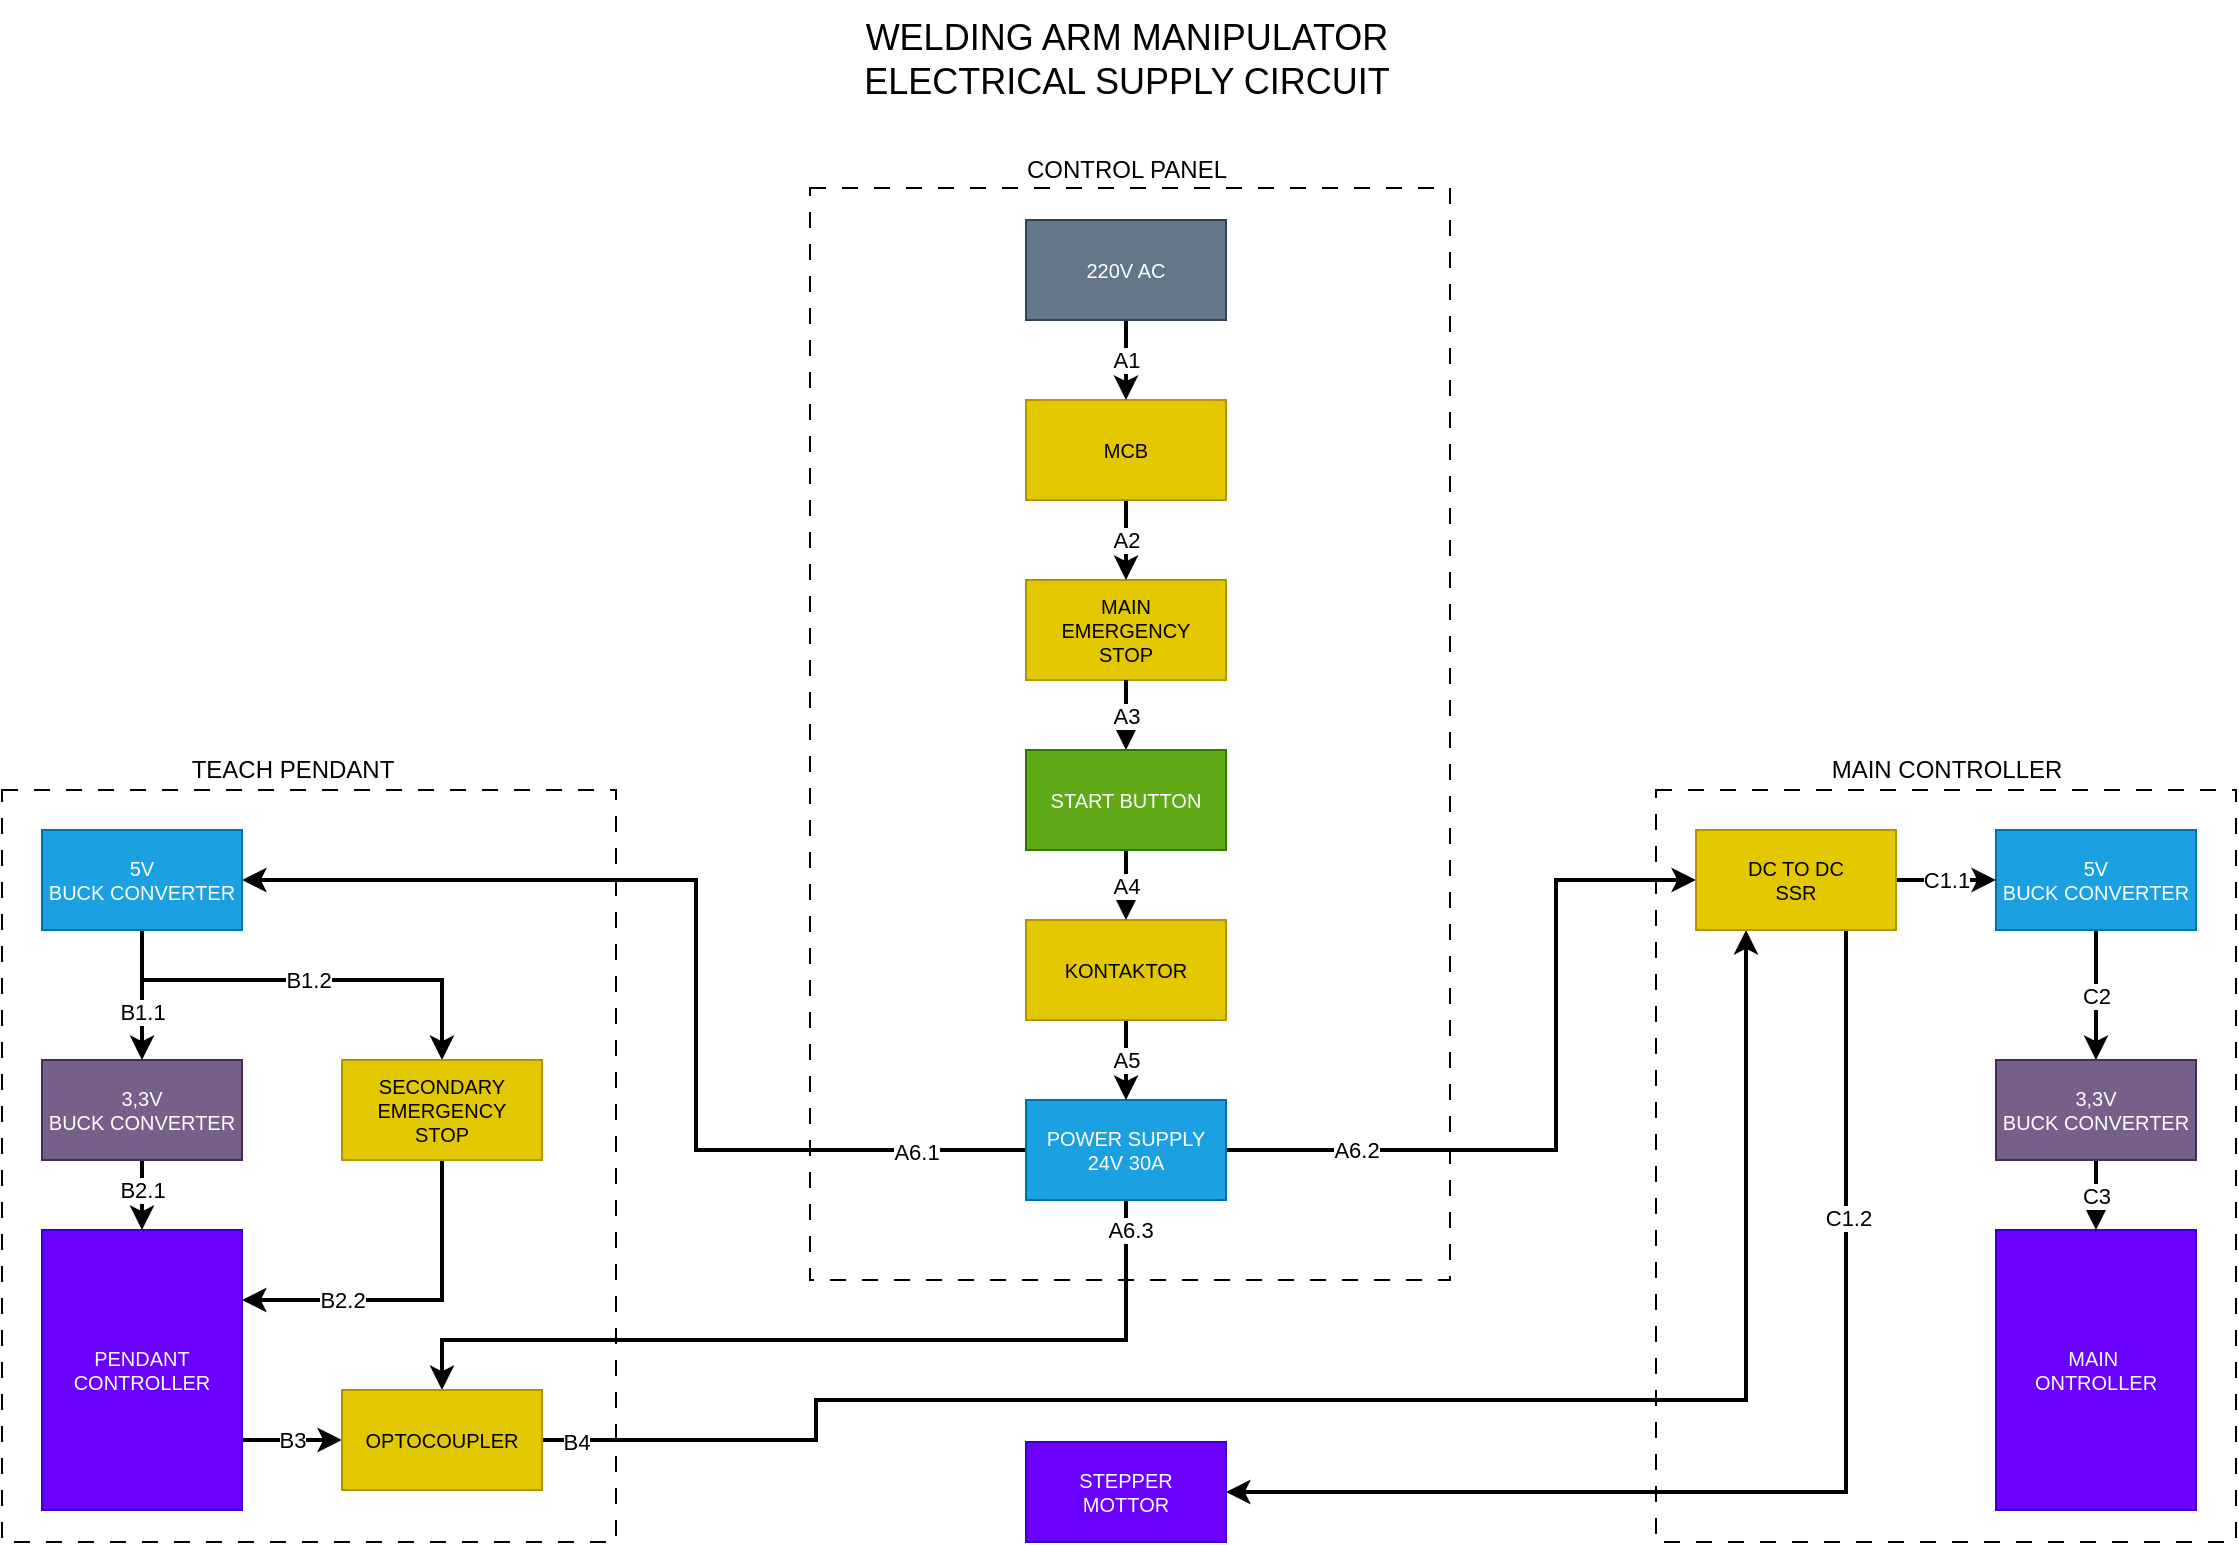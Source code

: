 <mxfile version="24.5.3" type="device" pages="2">
  <diagram name="Electrical Supply Circuit" id="FNXbMA2fD6UEkSyN5LRY">
    <mxGraphModel dx="1313" dy="776" grid="1" gridSize="10" guides="1" tooltips="1" connect="1" arrows="1" fold="1" page="1" pageScale="1" pageWidth="1169" pageHeight="827" math="0" shadow="0">
      <root>
        <mxCell id="0" />
        <mxCell id="1" parent="0" />
        <mxCell id="KrD2VouBfRfHa8hHg-D0-107" value="" style="rounded=0;whiteSpace=wrap;html=1;fillColor=none;dashed=1;dashPattern=8 8;" parent="1" vertex="1">
          <mxGeometry x="23" y="415" width="307" height="376" as="geometry" />
        </mxCell>
        <mxCell id="KrD2VouBfRfHa8hHg-D0-7" value="WELDING ARM MANIPULATOR&lt;div style=&quot;font-size: 18px;&quot;&gt;ELECTRICAL SUPPLY CIRCUIT&lt;/div&gt;" style="text;html=1;align=center;verticalAlign=middle;resizable=0;points=[];autosize=1;strokeColor=none;fillColor=none;fontSize=18;" parent="1" vertex="1">
          <mxGeometry x="440" y="20" width="290" height="60" as="geometry" />
        </mxCell>
        <mxCell id="9evkWj3kKOrNCPG7-Xbw-8" value="" style="rounded=0;whiteSpace=wrap;html=1;fillColor=none;dashed=1;dashPattern=8 8;" parent="1" vertex="1">
          <mxGeometry x="427" y="114" width="320" height="546" as="geometry" />
        </mxCell>
        <mxCell id="KrD2VouBfRfHa8hHg-D0-112" value="" style="rounded=0;whiteSpace=wrap;html=1;fillColor=none;dashed=1;dashPattern=8 8;" parent="1" vertex="1">
          <mxGeometry x="850" y="415" width="290" height="376" as="geometry" />
        </mxCell>
        <mxCell id="SQYhboU64zJddx07scyN-14" style="edgeStyle=orthogonalEdgeStyle;rounded=0;orthogonalLoop=1;jettySize=auto;html=1;exitX=1;exitY=0.5;exitDx=0;exitDy=0;entryX=0.25;entryY=1;entryDx=0;entryDy=0;strokeWidth=2;" parent="1" source="rL6Rr9J-NVLxC1_8Mzcg-1" target="KrD2VouBfRfHa8hHg-D0-33" edge="1">
          <mxGeometry relative="1" as="geometry">
            <mxPoint x="810" y="680" as="targetPoint" />
            <Array as="points">
              <mxPoint x="430" y="740" />
              <mxPoint x="430" y="720" />
              <mxPoint x="895" y="720" />
            </Array>
          </mxGeometry>
        </mxCell>
        <mxCell id="rL6Rr9J-NVLxC1_8Mzcg-7" value="B4" style="edgeLabel;html=1;align=center;verticalAlign=middle;resizable=0;points=[];" parent="SQYhboU64zJddx07scyN-14" vertex="1" connectable="0">
          <mxGeometry x="-0.865" y="-1" relative="1" as="geometry">
            <mxPoint x="-41" as="offset" />
          </mxGeometry>
        </mxCell>
        <mxCell id="rL6Rr9J-NVLxC1_8Mzcg-2" style="edgeStyle=orthogonalEdgeStyle;rounded=0;orthogonalLoop=1;jettySize=auto;html=1;exitX=1;exitY=0.75;exitDx=0;exitDy=0;entryX=0;entryY=0.5;entryDx=0;entryDy=0;strokeWidth=2;" parent="1" source="KrD2VouBfRfHa8hHg-D0-2" target="rL6Rr9J-NVLxC1_8Mzcg-1" edge="1">
          <mxGeometry relative="1" as="geometry" />
        </mxCell>
        <mxCell id="rL6Rr9J-NVLxC1_8Mzcg-3" value="B3" style="edgeLabel;html=1;align=center;verticalAlign=middle;resizable=0;points=[];" parent="rL6Rr9J-NVLxC1_8Mzcg-2" vertex="1" connectable="0">
          <mxGeometry relative="1" as="geometry">
            <mxPoint as="offset" />
          </mxGeometry>
        </mxCell>
        <mxCell id="KrD2VouBfRfHa8hHg-D0-2" value="PENDANT CONTROLLER" style="rounded=0;whiteSpace=wrap;html=1;fontSize=10;fillColor=#6a00ff;fontColor=#ffffff;strokeColor=#3700CC;" parent="1" vertex="1">
          <mxGeometry x="43" y="635" width="100" height="140" as="geometry" />
        </mxCell>
        <mxCell id="9evkWj3kKOrNCPG7-Xbw-7" style="edgeStyle=orthogonalEdgeStyle;rounded=0;orthogonalLoop=1;jettySize=auto;html=1;entryX=1;entryY=0.5;entryDx=0;entryDy=0;exitX=0;exitY=0.5;exitDx=0;exitDy=0;strokeWidth=2;" parent="1" source="KrD2VouBfRfHa8hHg-D0-3" target="KrD2VouBfRfHa8hHg-D0-6" edge="1">
          <mxGeometry relative="1" as="geometry">
            <mxPoint x="323" y="460" as="targetPoint" />
            <mxPoint x="451" y="605" as="sourcePoint" />
            <Array as="points">
              <mxPoint x="370" y="595" />
              <mxPoint x="370" y="460" />
            </Array>
          </mxGeometry>
        </mxCell>
        <mxCell id="9evkWj3kKOrNCPG7-Xbw-17" value="A6.1" style="edgeLabel;html=1;align=center;verticalAlign=middle;resizable=0;points=[];" parent="9evkWj3kKOrNCPG7-Xbw-7" vertex="1" connectable="0">
          <mxGeometry relative="1" as="geometry">
            <mxPoint x="110" y="99" as="offset" />
          </mxGeometry>
        </mxCell>
        <mxCell id="9evkWj3kKOrNCPG7-Xbw-18" value="" style="edgeStyle=orthogonalEdgeStyle;rounded=0;orthogonalLoop=1;jettySize=auto;html=1;exitX=1;exitY=0.5;exitDx=0;exitDy=0;entryX=0;entryY=0.5;entryDx=0;entryDy=0;strokeWidth=2;" parent="1" source="KrD2VouBfRfHa8hHg-D0-3" target="KrD2VouBfRfHa8hHg-D0-33" edge="1">
          <mxGeometry x="-0.21" relative="1" as="geometry">
            <Array as="points">
              <mxPoint x="800" y="595" />
              <mxPoint x="800" y="460" />
            </Array>
            <mxPoint y="1" as="offset" />
          </mxGeometry>
        </mxCell>
        <mxCell id="SQYhboU64zJddx07scyN-1" value="A6.2" style="edgeLabel;html=1;align=center;verticalAlign=middle;resizable=0;points=[];" parent="9evkWj3kKOrNCPG7-Xbw-18" vertex="1" connectable="0">
          <mxGeometry relative="1" as="geometry">
            <mxPoint x="-100" y="20" as="offset" />
          </mxGeometry>
        </mxCell>
        <mxCell id="rL6Rr9J-NVLxC1_8Mzcg-4" style="edgeStyle=orthogonalEdgeStyle;rounded=0;orthogonalLoop=1;jettySize=auto;html=1;exitX=0.5;exitY=1;exitDx=0;exitDy=0;entryX=0.5;entryY=0;entryDx=0;entryDy=0;strokeWidth=2;" parent="1" source="KrD2VouBfRfHa8hHg-D0-3" target="rL6Rr9J-NVLxC1_8Mzcg-1" edge="1">
          <mxGeometry relative="1" as="geometry">
            <Array as="points">
              <mxPoint x="585" y="690" />
              <mxPoint x="243" y="690" />
            </Array>
          </mxGeometry>
        </mxCell>
        <mxCell id="rL6Rr9J-NVLxC1_8Mzcg-6" value="A6.3" style="edgeLabel;html=1;align=center;verticalAlign=middle;resizable=0;points=[];" parent="rL6Rr9J-NVLxC1_8Mzcg-4" vertex="1" connectable="0">
          <mxGeometry x="-0.894" y="1" relative="1" as="geometry">
            <mxPoint x="1" y="-8" as="offset" />
          </mxGeometry>
        </mxCell>
        <mxCell id="KrD2VouBfRfHa8hHg-D0-3" value="POWER SUPPLY&lt;div&gt;24V 30A&lt;/div&gt;" style="rounded=0;whiteSpace=wrap;html=1;fontSize=10;fillColor=#1ba1e2;fontColor=#ffffff;strokeColor=#006EAF;" parent="1" vertex="1">
          <mxGeometry x="535" y="570" width="100" height="50" as="geometry" />
        </mxCell>
        <mxCell id="KrD2VouBfRfHa8hHg-D0-5" value="MAIN&amp;nbsp;&lt;div&gt;ONTROLLER&lt;/div&gt;" style="rounded=0;whiteSpace=wrap;html=1;fontSize=10;fillColor=#6a00ff;fontColor=#ffffff;strokeColor=#3700CC;" parent="1" vertex="1">
          <mxGeometry x="1020" y="635" width="100" height="140" as="geometry" />
        </mxCell>
        <mxCell id="KrD2VouBfRfHa8hHg-D0-62" value="" style="edgeStyle=orthogonalEdgeStyle;rounded=0;orthogonalLoop=1;jettySize=auto;html=1;strokeWidth=2;" parent="1" source="KrD2VouBfRfHa8hHg-D0-6" target="KrD2VouBfRfHa8hHg-D0-8" edge="1">
          <mxGeometry relative="1" as="geometry" />
        </mxCell>
        <mxCell id="9evkWj3kKOrNCPG7-Xbw-19" value="B1.1" style="edgeLabel;html=1;align=center;verticalAlign=middle;resizable=0;points=[];" parent="KrD2VouBfRfHa8hHg-D0-62" vertex="1" connectable="0">
          <mxGeometry x="0.351" y="1" relative="1" as="geometry">
            <mxPoint x="-1" y="-3" as="offset" />
          </mxGeometry>
        </mxCell>
        <mxCell id="9evkWj3kKOrNCPG7-Xbw-20" style="edgeStyle=orthogonalEdgeStyle;rounded=0;orthogonalLoop=1;jettySize=auto;html=1;exitX=0.5;exitY=1;exitDx=0;exitDy=0;entryX=0.5;entryY=0;entryDx=0;entryDy=0;strokeWidth=2;" parent="1" source="KrD2VouBfRfHa8hHg-D0-6" target="KrD2VouBfRfHa8hHg-D0-34" edge="1">
          <mxGeometry relative="1" as="geometry">
            <Array as="points">
              <mxPoint x="93" y="510" />
              <mxPoint x="243" y="510" />
            </Array>
          </mxGeometry>
        </mxCell>
        <mxCell id="9evkWj3kKOrNCPG7-Xbw-21" value="B1.2" style="edgeLabel;html=1;align=center;verticalAlign=middle;resizable=0;points=[];" parent="9evkWj3kKOrNCPG7-Xbw-20" vertex="1" connectable="0">
          <mxGeometry relative="1" as="geometry">
            <mxPoint as="offset" />
          </mxGeometry>
        </mxCell>
        <mxCell id="KrD2VouBfRfHa8hHg-D0-6" value="5V&lt;div&gt;BUCK CONVERTER&lt;/div&gt;" style="rounded=0;whiteSpace=wrap;html=1;fontSize=10;fillColor=#1ba1e2;fontColor=#ffffff;strokeColor=#006EAF;" parent="1" vertex="1">
          <mxGeometry x="43" y="435" width="100" height="50" as="geometry" />
        </mxCell>
        <mxCell id="KrD2VouBfRfHa8hHg-D0-31" value="" style="edgeStyle=orthogonalEdgeStyle;rounded=0;orthogonalLoop=1;jettySize=auto;html=1;strokeWidth=2;" parent="1" source="KrD2VouBfRfHa8hHg-D0-8" target="KrD2VouBfRfHa8hHg-D0-2" edge="1">
          <mxGeometry relative="1" as="geometry" />
        </mxCell>
        <mxCell id="9evkWj3kKOrNCPG7-Xbw-22" value="B2.1" style="edgeLabel;html=1;align=center;verticalAlign=middle;resizable=0;points=[];" parent="KrD2VouBfRfHa8hHg-D0-31" vertex="1" connectable="0">
          <mxGeometry x="-0.349" relative="1" as="geometry">
            <mxPoint as="offset" />
          </mxGeometry>
        </mxCell>
        <mxCell id="KrD2VouBfRfHa8hHg-D0-8" value="3,3V&lt;div&gt;BUCK CONVERTER&lt;/div&gt;" style="rounded=0;whiteSpace=wrap;html=1;fontSize=10;fillColor=#76608a;fontColor=#ffffff;strokeColor=#432D57;" parent="1" vertex="1">
          <mxGeometry x="43" y="550" width="100" height="50" as="geometry" />
        </mxCell>
        <mxCell id="KrD2VouBfRfHa8hHg-D0-12" value="&lt;div&gt;MAIN&lt;/div&gt;EMERGENCY&lt;div&gt;STOP&lt;/div&gt;" style="rounded=0;whiteSpace=wrap;html=1;fontSize=10;fillColor=#e3c800;fontColor=#000000;strokeColor=#B09500;" parent="1" vertex="1">
          <mxGeometry x="535" y="310" width="100" height="50" as="geometry" />
        </mxCell>
        <mxCell id="KrD2VouBfRfHa8hHg-D0-97" value="" style="edgeStyle=orthogonalEdgeStyle;rounded=0;orthogonalLoop=1;jettySize=auto;html=1;strokeWidth=2;" parent="1" source="KrD2VouBfRfHa8hHg-D0-20" target="KrD2VouBfRfHa8hHg-D0-27" edge="1">
          <mxGeometry relative="1" as="geometry" />
        </mxCell>
        <mxCell id="9evkWj3kKOrNCPG7-Xbw-28" value="C2" style="edgeLabel;html=1;align=center;verticalAlign=middle;resizable=0;points=[];" parent="KrD2VouBfRfHa8hHg-D0-97" vertex="1" connectable="0">
          <mxGeometry relative="1" as="geometry">
            <mxPoint as="offset" />
          </mxGeometry>
        </mxCell>
        <mxCell id="KrD2VouBfRfHa8hHg-D0-20" value="5V&lt;div&gt;BUCK CONVERTER&lt;/div&gt;" style="rounded=0;whiteSpace=wrap;html=1;fontSize=10;fillColor=#1ba1e2;fontColor=#ffffff;strokeColor=#006EAF;" parent="1" vertex="1">
          <mxGeometry x="1020" y="435" width="100" height="50" as="geometry" />
        </mxCell>
        <mxCell id="KrD2VouBfRfHa8hHg-D0-91" value="A2" style="edgeStyle=orthogonalEdgeStyle;rounded=0;orthogonalLoop=1;jettySize=auto;html=1;strokeWidth=2;" parent="1" source="KrD2VouBfRfHa8hHg-D0-22" target="KrD2VouBfRfHa8hHg-D0-12" edge="1">
          <mxGeometry relative="1" as="geometry" />
        </mxCell>
        <mxCell id="KrD2VouBfRfHa8hHg-D0-22" value="MCB" style="rounded=0;whiteSpace=wrap;html=1;fontSize=10;fillColor=#e3c800;fontColor=#000000;strokeColor=#B09500;" parent="1" vertex="1">
          <mxGeometry x="535" y="220" width="100" height="50" as="geometry" />
        </mxCell>
        <mxCell id="KrD2VouBfRfHa8hHg-D0-90" value="A5" style="edgeStyle=orthogonalEdgeStyle;rounded=0;orthogonalLoop=1;jettySize=auto;html=1;strokeWidth=2;" parent="1" source="KrD2VouBfRfHa8hHg-D0-23" target="KrD2VouBfRfHa8hHg-D0-3" edge="1">
          <mxGeometry relative="1" as="geometry" />
        </mxCell>
        <mxCell id="KrD2VouBfRfHa8hHg-D0-23" value="KONTAKTOR" style="rounded=0;whiteSpace=wrap;html=1;fontSize=10;fillColor=#e3c800;fontColor=#000000;strokeColor=#B09500;" parent="1" vertex="1">
          <mxGeometry x="535" y="480" width="100" height="50" as="geometry" />
        </mxCell>
        <mxCell id="KrD2VouBfRfHa8hHg-D0-98" value="" style="edgeStyle=orthogonalEdgeStyle;rounded=0;orthogonalLoop=1;jettySize=auto;html=1;strokeWidth=2;" parent="1" source="KrD2VouBfRfHa8hHg-D0-27" target="KrD2VouBfRfHa8hHg-D0-5" edge="1">
          <mxGeometry relative="1" as="geometry" />
        </mxCell>
        <mxCell id="9evkWj3kKOrNCPG7-Xbw-29" value="C3" style="edgeLabel;html=1;align=center;verticalAlign=middle;resizable=0;points=[];" parent="KrD2VouBfRfHa8hHg-D0-98" vertex="1" connectable="0">
          <mxGeometry relative="1" as="geometry">
            <mxPoint as="offset" />
          </mxGeometry>
        </mxCell>
        <mxCell id="KrD2VouBfRfHa8hHg-D0-27" value="3,3V&lt;div&gt;BUCK CONVERTER&lt;/div&gt;" style="rounded=0;whiteSpace=wrap;html=1;fontSize=10;fillColor=#76608a;fontColor=#ffffff;strokeColor=#432D57;" parent="1" vertex="1">
          <mxGeometry x="1020" y="550" width="100" height="50" as="geometry" />
        </mxCell>
        <mxCell id="KrD2VouBfRfHa8hHg-D0-111" value="" style="edgeStyle=orthogonalEdgeStyle;rounded=0;orthogonalLoop=1;jettySize=auto;html=1;strokeWidth=2;" parent="1" source="KrD2VouBfRfHa8hHg-D0-33" target="KrD2VouBfRfHa8hHg-D0-20" edge="1">
          <mxGeometry relative="1" as="geometry" />
        </mxCell>
        <mxCell id="9evkWj3kKOrNCPG7-Xbw-26" value="C1.1" style="edgeLabel;html=1;align=center;verticalAlign=middle;resizable=0;points=[];" parent="KrD2VouBfRfHa8hHg-D0-111" vertex="1" connectable="0">
          <mxGeometry relative="1" as="geometry">
            <mxPoint as="offset" />
          </mxGeometry>
        </mxCell>
        <mxCell id="SQYhboU64zJddx07scyN-12" style="edgeStyle=orthogonalEdgeStyle;rounded=0;orthogonalLoop=1;jettySize=auto;html=1;exitX=0.75;exitY=1;exitDx=0;exitDy=0;entryX=1;entryY=0.5;entryDx=0;entryDy=0;strokeWidth=2;" parent="1" source="KrD2VouBfRfHa8hHg-D0-33" target="KrD2VouBfRfHa8hHg-D0-105" edge="1">
          <mxGeometry relative="1" as="geometry" />
        </mxCell>
        <mxCell id="SQYhboU64zJddx07scyN-15" value="C1.2" style="edgeLabel;html=1;align=center;verticalAlign=middle;resizable=0;points=[];" parent="SQYhboU64zJddx07scyN-12" vertex="1" connectable="0">
          <mxGeometry relative="1" as="geometry">
            <mxPoint x="15" y="-137" as="offset" />
          </mxGeometry>
        </mxCell>
        <mxCell id="KrD2VouBfRfHa8hHg-D0-33" value="DC TO DC&lt;div&gt;SSR&lt;/div&gt;" style="rounded=0;whiteSpace=wrap;html=1;fontSize=10;fillColor=#e3c800;fontColor=#000000;strokeColor=#B09500;" parent="1" vertex="1">
          <mxGeometry x="870" y="435" width="100" height="50" as="geometry" />
        </mxCell>
        <mxCell id="9evkWj3kKOrNCPG7-Xbw-24" style="edgeStyle=orthogonalEdgeStyle;rounded=0;orthogonalLoop=1;jettySize=auto;html=1;exitX=0.5;exitY=1;exitDx=0;exitDy=0;entryX=1;entryY=0.25;entryDx=0;entryDy=0;strokeWidth=2;" parent="1" source="KrD2VouBfRfHa8hHg-D0-34" target="KrD2VouBfRfHa8hHg-D0-2" edge="1">
          <mxGeometry relative="1" as="geometry" />
        </mxCell>
        <mxCell id="9evkWj3kKOrNCPG7-Xbw-25" value="B2.2" style="edgeLabel;html=1;align=center;verticalAlign=middle;resizable=0;points=[];" parent="9evkWj3kKOrNCPG7-Xbw-24" vertex="1" connectable="0">
          <mxGeometry relative="1" as="geometry">
            <mxPoint x="-35" as="offset" />
          </mxGeometry>
        </mxCell>
        <mxCell id="KrD2VouBfRfHa8hHg-D0-34" value="&lt;div&gt;&lt;span style=&quot;background-color: initial;&quot;&gt;SECONDARY&lt;/span&gt;&lt;/div&gt;&lt;div&gt;&lt;span style=&quot;background-color: initial;&quot;&gt;EMERGENCY&lt;/span&gt;&lt;br&gt;&lt;/div&gt;&lt;div&gt;STOP&lt;/div&gt;" style="rounded=0;whiteSpace=wrap;html=1;fontSize=10;fillColor=#e3c800;fontColor=#000000;strokeColor=#B09500;" parent="1" vertex="1">
          <mxGeometry x="193" y="550" width="100" height="50" as="geometry" />
        </mxCell>
        <mxCell id="KrD2VouBfRfHa8hHg-D0-92" value="A1" style="edgeStyle=orthogonalEdgeStyle;rounded=0;orthogonalLoop=1;jettySize=auto;html=1;strokeWidth=2;" parent="1" source="KrD2VouBfRfHa8hHg-D0-51" target="KrD2VouBfRfHa8hHg-D0-22" edge="1">
          <mxGeometry relative="1" as="geometry" />
        </mxCell>
        <mxCell id="KrD2VouBfRfHa8hHg-D0-51" value="220V AC" style="rounded=0;whiteSpace=wrap;html=1;fontSize=10;fillColor=#647687;fontColor=#ffffff;strokeColor=#314354;" parent="1" vertex="1">
          <mxGeometry x="535" y="130" width="100" height="50" as="geometry" />
        </mxCell>
        <mxCell id="KrD2VouBfRfHa8hHg-D0-73" value="TEACH PENDANT" style="text;html=1;align=center;verticalAlign=middle;resizable=0;points=[];autosize=1;strokeColor=none;fillColor=none;" parent="1" vertex="1">
          <mxGeometry x="108" y="390" width="120" height="30" as="geometry" />
        </mxCell>
        <mxCell id="KrD2VouBfRfHa8hHg-D0-74" value="MAIN CONTROLLER" style="text;html=1;align=center;verticalAlign=middle;resizable=0;points=[];autosize=1;strokeColor=none;fillColor=none;" parent="1" vertex="1">
          <mxGeometry x="925" y="390" width="140" height="30" as="geometry" />
        </mxCell>
        <mxCell id="KrD2VouBfRfHa8hHg-D0-105" value="STEPPER&lt;div&gt;MOTTOR&lt;/div&gt;" style="rounded=0;whiteSpace=wrap;html=1;fontSize=10;fillColor=#6a00ff;fontColor=#ffffff;strokeColor=#3700CC;" parent="1" vertex="1">
          <mxGeometry x="535" y="741" width="100" height="50" as="geometry" />
        </mxCell>
        <mxCell id="9evkWj3kKOrNCPG7-Xbw-10" value="CONTROL PANEL" style="text;html=1;align=center;verticalAlign=middle;resizable=0;points=[];autosize=1;strokeColor=none;fillColor=none;" parent="1" vertex="1">
          <mxGeometry x="525" y="90" width="120" height="30" as="geometry" />
        </mxCell>
        <mxCell id="SQYhboU64zJddx07scyN-7" style="edgeStyle=orthogonalEdgeStyle;rounded=0;orthogonalLoop=1;jettySize=auto;html=1;exitX=0.5;exitY=1;exitDx=0;exitDy=0;entryX=0.5;entryY=0;entryDx=0;entryDy=0;strokeWidth=2;" parent="1" target="SQYhboU64zJddx07scyN-5" edge="1">
          <mxGeometry relative="1" as="geometry">
            <mxPoint x="585" y="360" as="sourcePoint" />
          </mxGeometry>
        </mxCell>
        <mxCell id="SQYhboU64zJddx07scyN-10" value="A3" style="edgeLabel;html=1;align=center;verticalAlign=middle;resizable=0;points=[];" parent="SQYhboU64zJddx07scyN-7" vertex="1" connectable="0">
          <mxGeometry relative="1" as="geometry">
            <mxPoint as="offset" />
          </mxGeometry>
        </mxCell>
        <mxCell id="SQYhboU64zJddx07scyN-8" style="edgeStyle=orthogonalEdgeStyle;rounded=0;orthogonalLoop=1;jettySize=auto;html=1;exitX=0.5;exitY=1;exitDx=0;exitDy=0;entryX=0.5;entryY=0;entryDx=0;entryDy=0;strokeWidth=2;" parent="1" source="SQYhboU64zJddx07scyN-5" target="KrD2VouBfRfHa8hHg-D0-23" edge="1">
          <mxGeometry relative="1" as="geometry" />
        </mxCell>
        <mxCell id="SQYhboU64zJddx07scyN-11" value="A4" style="edgeLabel;html=1;align=center;verticalAlign=middle;resizable=0;points=[];" parent="SQYhboU64zJddx07scyN-8" vertex="1" connectable="0">
          <mxGeometry relative="1" as="geometry">
            <mxPoint as="offset" />
          </mxGeometry>
        </mxCell>
        <mxCell id="SQYhboU64zJddx07scyN-5" value="&lt;div&gt;START BUTTON&lt;/div&gt;" style="rounded=0;whiteSpace=wrap;html=1;fontSize=10;fillColor=#60a917;fontColor=#ffffff;strokeColor=#2D7600;" parent="1" vertex="1">
          <mxGeometry x="535" y="395" width="100" height="50" as="geometry" />
        </mxCell>
        <mxCell id="rL6Rr9J-NVLxC1_8Mzcg-1" value="&lt;div&gt;OPTOCOUPLER&lt;/div&gt;" style="rounded=0;whiteSpace=wrap;html=1;fontSize=10;fillColor=#e3c800;fontColor=#000000;strokeColor=#B09500;" parent="1" vertex="1">
          <mxGeometry x="193" y="715" width="100" height="50" as="geometry" />
        </mxCell>
      </root>
    </mxGraphModel>
  </diagram>
  <diagram name="Tanpa Penanda" id="wiGUJEwd2SkZGfHFVd0_">
    <mxGraphModel dx="1105" dy="654" grid="1" gridSize="10" guides="1" tooltips="1" connect="1" arrows="1" fold="1" page="1" pageScale="1" pageWidth="1169" pageHeight="827" math="0" shadow="0">
      <root>
        <mxCell id="Bf83HMx30Rb9movPhv0h-0" />
        <mxCell id="Bf83HMx30Rb9movPhv0h-1" parent="Bf83HMx30Rb9movPhv0h-0" />
        <mxCell id="Bf83HMx30Rb9movPhv0h-2" value="" style="rounded=0;whiteSpace=wrap;html=1;fillColor=none;dashed=1;dashPattern=8 8;fontSize=12;strokeWidth=2;" parent="Bf83HMx30Rb9movPhv0h-1" vertex="1">
          <mxGeometry x="80" y="415" width="307" height="376" as="geometry" />
        </mxCell>
        <mxCell id="Bf83HMx30Rb9movPhv0h-4" value="" style="rounded=0;whiteSpace=wrap;html=1;fillColor=none;dashed=1;dashPattern=8 8;fontSize=12;strokeWidth=2;" parent="Bf83HMx30Rb9movPhv0h-1" vertex="1">
          <mxGeometry x="430" y="54" width="320" height="616" as="geometry" />
        </mxCell>
        <mxCell id="Bf83HMx30Rb9movPhv0h-5" value="" style="rounded=0;whiteSpace=wrap;html=1;fillColor=none;dashed=1;dashPattern=8 8;fontSize=12;strokeWidth=2;" parent="Bf83HMx30Rb9movPhv0h-1" vertex="1">
          <mxGeometry x="790" y="415" width="180" height="376" as="geometry" />
        </mxCell>
        <mxCell id="Bf83HMx30Rb9movPhv0h-10" value="PENDANT CONTROLLER" style="rounded=0;whiteSpace=wrap;html=1;fontSize=12;" parent="Bf83HMx30Rb9movPhv0h-1" vertex="1">
          <mxGeometry x="100" y="635" width="100" height="140" as="geometry" />
        </mxCell>
        <mxCell id="Bf83HMx30Rb9movPhv0h-11" style="edgeStyle=orthogonalEdgeStyle;rounded=0;orthogonalLoop=1;jettySize=auto;html=1;entryX=1;entryY=0.5;entryDx=0;entryDy=0;exitX=0;exitY=0.5;exitDx=0;exitDy=0;strokeWidth=2;fontSize=12;" parent="Bf83HMx30Rb9movPhv0h-1" source="Bf83HMx30Rb9movPhv0h-17" target="Bf83HMx30Rb9movPhv0h-23" edge="1">
          <mxGeometry relative="1" as="geometry">
            <mxPoint x="323" y="460" as="targetPoint" />
            <mxPoint x="451" y="605" as="sourcePoint" />
            <Array as="points">
              <mxPoint x="410" y="535" />
              <mxPoint x="410" y="485" />
            </Array>
          </mxGeometry>
        </mxCell>
        <mxCell id="Bf83HMx30Rb9movPhv0h-13" value="" style="edgeStyle=orthogonalEdgeStyle;rounded=0;orthogonalLoop=1;jettySize=auto;html=1;exitX=1;exitY=0.5;exitDx=0;exitDy=0;entryX=0;entryY=0.5;entryDx=0;entryDy=0;strokeWidth=2;fontSize=12;" parent="Bf83HMx30Rb9movPhv0h-1" source="Bf83HMx30Rb9movPhv0h-17" target="Bf83HMx30Rb9movPhv0h-30" edge="1">
          <mxGeometry x="-0.21" relative="1" as="geometry">
            <Array as="points">
              <mxPoint x="770" y="535" />
              <mxPoint x="770" y="485" />
            </Array>
            <mxPoint y="1" as="offset" />
            <mxPoint x="810" y="460" as="targetPoint" />
          </mxGeometry>
        </mxCell>
        <mxCell id="_iwysJ5tphWdQ3VHbQ0h-4" value="" style="edgeStyle=orthogonalEdgeStyle;rounded=0;orthogonalLoop=1;jettySize=auto;html=1;strokeWidth=2;" edge="1" parent="Bf83HMx30Rb9movPhv0h-1" source="Bf83HMx30Rb9movPhv0h-17" target="_iwysJ5tphWdQ3VHbQ0h-0">
          <mxGeometry relative="1" as="geometry" />
        </mxCell>
        <mxCell id="_iwysJ5tphWdQ3VHbQ0h-10" style="edgeStyle=orthogonalEdgeStyle;rounded=0;orthogonalLoop=1;jettySize=auto;html=1;exitX=0;exitY=0.5;exitDx=0;exitDy=0;entryX=0.5;entryY=0;entryDx=0;entryDy=0;strokeWidth=2;" edge="1" parent="Bf83HMx30Rb9movPhv0h-1" source="Bf83HMx30Rb9movPhv0h-17" target="Bf83HMx30Rb9movPhv0h-45">
          <mxGeometry relative="1" as="geometry">
            <Array as="points">
              <mxPoint x="410" y="535" />
              <mxPoint x="410" y="485" />
              <mxPoint x="300" y="485" />
            </Array>
          </mxGeometry>
        </mxCell>
        <mxCell id="Bf83HMx30Rb9movPhv0h-17" value="&lt;div&gt;PSU SMPS&lt;/div&gt;&lt;span style=&quot;background-color: initial;&quot;&gt;24V 30A&lt;/span&gt;" style="rounded=0;whiteSpace=wrap;html=1;fontSize=12;" parent="Bf83HMx30Rb9movPhv0h-1" vertex="1">
          <mxGeometry x="538" y="510" width="100" height="50" as="geometry" />
        </mxCell>
        <mxCell id="Bf83HMx30Rb9movPhv0h-18" value="MAIN&amp;nbsp;&lt;div style=&quot;font-size: 12px;&quot;&gt;ONTROLLER&lt;/div&gt;" style="rounded=0;whiteSpace=wrap;html=1;fontSize=12;" parent="Bf83HMx30Rb9movPhv0h-1" vertex="1">
          <mxGeometry x="830" y="635" width="100" height="140" as="geometry" />
        </mxCell>
        <mxCell id="Bf83HMx30Rb9movPhv0h-19" value="" style="edgeStyle=orthogonalEdgeStyle;rounded=0;orthogonalLoop=1;jettySize=auto;html=1;strokeWidth=2;fontSize=12;" parent="Bf83HMx30Rb9movPhv0h-1" source="Bf83HMx30Rb9movPhv0h-23" target="Bf83HMx30Rb9movPhv0h-26" edge="1">
          <mxGeometry relative="1" as="geometry" />
        </mxCell>
        <mxCell id="Bf83HMx30Rb9movPhv0h-23" value="5V&lt;div style=&quot;font-size: 12px;&quot;&gt;BUCK CONVERTER&lt;/div&gt;" style="rounded=0;whiteSpace=wrap;html=1;fontSize=12;" parent="Bf83HMx30Rb9movPhv0h-1" vertex="1">
          <mxGeometry x="100" y="460" width="100" height="50" as="geometry" />
        </mxCell>
        <mxCell id="Bf83HMx30Rb9movPhv0h-24" value="" style="edgeStyle=orthogonalEdgeStyle;rounded=0;orthogonalLoop=1;jettySize=auto;html=1;strokeWidth=2;fontSize=12;" parent="Bf83HMx30Rb9movPhv0h-1" source="Bf83HMx30Rb9movPhv0h-26" target="Bf83HMx30Rb9movPhv0h-10" edge="1">
          <mxGeometry relative="1" as="geometry" />
        </mxCell>
        <mxCell id="Bf83HMx30Rb9movPhv0h-26" value="3,3V&lt;div style=&quot;font-size: 12px;&quot;&gt;BUCK CONVERTER&lt;/div&gt;" style="rounded=0;whiteSpace=wrap;html=1;fontSize=12;" parent="Bf83HMx30Rb9movPhv0h-1" vertex="1">
          <mxGeometry x="100" y="550" width="100" height="50" as="geometry" />
        </mxCell>
        <mxCell id="BRxXSbf58qfWoh5DdA0u-0" value="" style="edgeStyle=orthogonalEdgeStyle;rounded=0;orthogonalLoop=1;jettySize=auto;html=1;fontSize=12;" parent="Bf83HMx30Rb9movPhv0h-1" source="Bf83HMx30Rb9movPhv0h-27" target="Bf83HMx30Rb9movPhv0h-56" edge="1">
          <mxGeometry relative="1" as="geometry" />
        </mxCell>
        <mxCell id="Bf83HMx30Rb9movPhv0h-27" value="&lt;div style=&quot;font-size: 12px;&quot;&gt;MAIN&lt;/div&gt;EMERGENCY&lt;div style=&quot;font-size: 12px;&quot;&gt;STOP&lt;/div&gt;" style="rounded=0;whiteSpace=wrap;html=1;fontSize=12;" parent="Bf83HMx30Rb9movPhv0h-1" vertex="1">
          <mxGeometry x="538" y="250" width="100" height="50" as="geometry" />
        </mxCell>
        <mxCell id="Bf83HMx30Rb9movPhv0h-28" value="" style="edgeStyle=orthogonalEdgeStyle;rounded=0;orthogonalLoop=1;jettySize=auto;html=1;strokeWidth=2;fontSize=12;" parent="Bf83HMx30Rb9movPhv0h-1" source="Bf83HMx30Rb9movPhv0h-30" target="Bf83HMx30Rb9movPhv0h-37" edge="1">
          <mxGeometry relative="1" as="geometry" />
        </mxCell>
        <mxCell id="Bf83HMx30Rb9movPhv0h-30" value="5V&lt;div style=&quot;font-size: 12px;&quot;&gt;BUCK CONVERTER&lt;/div&gt;" style="rounded=0;whiteSpace=wrap;html=1;fontSize=12;" parent="Bf83HMx30Rb9movPhv0h-1" vertex="1">
          <mxGeometry x="830" y="460" width="100" height="50" as="geometry" />
        </mxCell>
        <mxCell id="BRxXSbf58qfWoh5DdA0u-1" value="" style="edgeStyle=orthogonalEdgeStyle;rounded=0;orthogonalLoop=1;jettySize=auto;html=1;strokeWidth=2;fontSize=12;" parent="Bf83HMx30Rb9movPhv0h-1" source="Bf83HMx30Rb9movPhv0h-32" target="Bf83HMx30Rb9movPhv0h-27" edge="1">
          <mxGeometry relative="1" as="geometry" />
        </mxCell>
        <mxCell id="Bf83HMx30Rb9movPhv0h-32" value="MCB" style="rounded=0;whiteSpace=wrap;html=1;fontSize=12;" parent="Bf83HMx30Rb9movPhv0h-1" vertex="1">
          <mxGeometry x="538" y="160" width="100" height="50" as="geometry" />
        </mxCell>
        <mxCell id="_iwysJ5tphWdQ3VHbQ0h-5" style="edgeStyle=orthogonalEdgeStyle;rounded=0;orthogonalLoop=1;jettySize=auto;html=1;exitX=0.5;exitY=1;exitDx=0;exitDy=0;entryX=0.5;entryY=0;entryDx=0;entryDy=0;strokeWidth=2;" edge="1" parent="Bf83HMx30Rb9movPhv0h-1" source="Bf83HMx30Rb9movPhv0h-34" target="Bf83HMx30Rb9movPhv0h-17">
          <mxGeometry relative="1" as="geometry" />
        </mxCell>
        <mxCell id="Bf83HMx30Rb9movPhv0h-34" value="KONTAKTOR" style="rounded=0;whiteSpace=wrap;html=1;fontSize=12;" parent="Bf83HMx30Rb9movPhv0h-1" vertex="1">
          <mxGeometry x="538" y="420" width="100" height="50" as="geometry" />
        </mxCell>
        <mxCell id="Bf83HMx30Rb9movPhv0h-35" value="" style="edgeStyle=orthogonalEdgeStyle;rounded=0;orthogonalLoop=1;jettySize=auto;html=1;strokeWidth=2;fontSize=12;" parent="Bf83HMx30Rb9movPhv0h-1" source="Bf83HMx30Rb9movPhv0h-37" target="Bf83HMx30Rb9movPhv0h-18" edge="1">
          <mxGeometry relative="1" as="geometry" />
        </mxCell>
        <mxCell id="Bf83HMx30Rb9movPhv0h-37" value="3,3V&lt;div style=&quot;font-size: 12px;&quot;&gt;BUCK CONVERTER&lt;/div&gt;" style="rounded=0;whiteSpace=wrap;html=1;fontSize=12;" parent="Bf83HMx30Rb9movPhv0h-1" vertex="1">
          <mxGeometry x="830" y="550" width="100" height="50" as="geometry" />
        </mxCell>
        <mxCell id="Bf83HMx30Rb9movPhv0h-43" style="edgeStyle=orthogonalEdgeStyle;rounded=0;orthogonalLoop=1;jettySize=auto;html=1;exitX=0.5;exitY=1;exitDx=0;exitDy=0;entryX=1;entryY=0.25;entryDx=0;entryDy=0;strokeWidth=2;fontSize=12;endArrow=none;endFill=0;startArrow=classic;startFill=1;" parent="Bf83HMx30Rb9movPhv0h-1" source="Bf83HMx30Rb9movPhv0h-45" target="Bf83HMx30Rb9movPhv0h-10" edge="1">
          <mxGeometry relative="1" as="geometry" />
        </mxCell>
        <mxCell id="_iwysJ5tphWdQ3VHbQ0h-12" style="edgeStyle=orthogonalEdgeStyle;rounded=0;orthogonalLoop=1;jettySize=auto;html=1;exitX=1;exitY=0.5;exitDx=0;exitDy=0;entryX=0;entryY=0.5;entryDx=0;entryDy=0;strokeWidth=2;" edge="1" parent="Bf83HMx30Rb9movPhv0h-1" source="Bf83HMx30Rb9movPhv0h-45" target="_iwysJ5tphWdQ3VHbQ0h-0">
          <mxGeometry relative="1" as="geometry">
            <Array as="points">
              <mxPoint x="410" y="575" />
              <mxPoint x="410" y="625" />
            </Array>
          </mxGeometry>
        </mxCell>
        <mxCell id="Bf83HMx30Rb9movPhv0h-45" value="&lt;div style=&quot;font-size: 12px;&quot;&gt;OPTOCOUPLER&lt;/div&gt;" style="rounded=0;whiteSpace=wrap;html=1;fontSize=12;" parent="Bf83HMx30Rb9movPhv0h-1" vertex="1">
          <mxGeometry x="250" y="550" width="100" height="50" as="geometry" />
        </mxCell>
        <mxCell id="BRxXSbf58qfWoh5DdA0u-2" style="edgeStyle=orthogonalEdgeStyle;rounded=0;orthogonalLoop=1;jettySize=auto;html=1;exitX=0.5;exitY=1;exitDx=0;exitDy=0;entryX=0.5;entryY=0;entryDx=0;entryDy=0;strokeWidth=2;fontSize=12;" parent="Bf83HMx30Rb9movPhv0h-1" source="Bf83HMx30Rb9movPhv0h-47" target="Bf83HMx30Rb9movPhv0h-32" edge="1">
          <mxGeometry relative="1" as="geometry" />
        </mxCell>
        <mxCell id="Bf83HMx30Rb9movPhv0h-47" value="220V AC" style="rounded=0;whiteSpace=wrap;html=1;fontSize=12;" parent="Bf83HMx30Rb9movPhv0h-1" vertex="1">
          <mxGeometry x="538" y="70" width="100" height="50" as="geometry" />
        </mxCell>
        <mxCell id="Bf83HMx30Rb9movPhv0h-48" value="TEACH PENDANT" style="text;html=1;align=center;verticalAlign=middle;resizable=0;points=[];autosize=1;strokeColor=none;fillColor=none;fontSize=12;" parent="Bf83HMx30Rb9movPhv0h-1" vertex="1">
          <mxGeometry x="173.5" y="385" width="120" height="30" as="geometry" />
        </mxCell>
        <mxCell id="Bf83HMx30Rb9movPhv0h-49" value="MAIN CONTROLLER" style="text;html=1;align=center;verticalAlign=middle;resizable=0;points=[];autosize=1;strokeColor=none;fillColor=none;fontSize=12;" parent="Bf83HMx30Rb9movPhv0h-1" vertex="1">
          <mxGeometry x="810" y="385" width="140" height="30" as="geometry" />
        </mxCell>
        <mxCell id="Bf83HMx30Rb9movPhv0h-50" value="STEPPER&lt;div style=&quot;font-size: 12px;&quot;&gt;MOTTOR&lt;/div&gt;" style="rounded=0;whiteSpace=wrap;html=1;fontSize=12;" parent="Bf83HMx30Rb9movPhv0h-1" vertex="1">
          <mxGeometry x="538" y="715" width="100" height="50" as="geometry" />
        </mxCell>
        <mxCell id="Bf83HMx30Rb9movPhv0h-51" value="CONTROL PANEL" style="text;html=1;align=center;verticalAlign=middle;resizable=0;points=[];autosize=1;strokeColor=none;fillColor=none;" parent="Bf83HMx30Rb9movPhv0h-1" vertex="1">
          <mxGeometry x="528" y="30" width="120" height="30" as="geometry" />
        </mxCell>
        <mxCell id="Bf83HMx30Rb9movPhv0h-52" style="edgeStyle=orthogonalEdgeStyle;rounded=0;orthogonalLoop=1;jettySize=auto;html=1;exitX=0.5;exitY=1;exitDx=0;exitDy=0;entryX=0.5;entryY=0;entryDx=0;entryDy=0;strokeWidth=2;fontSize=12;" parent="Bf83HMx30Rb9movPhv0h-1" target="Bf83HMx30Rb9movPhv0h-56" edge="1">
          <mxGeometry relative="1" as="geometry">
            <mxPoint x="588" y="300" as="sourcePoint" />
          </mxGeometry>
        </mxCell>
        <mxCell id="Bf83HMx30Rb9movPhv0h-54" style="edgeStyle=orthogonalEdgeStyle;rounded=0;orthogonalLoop=1;jettySize=auto;html=1;exitX=0.5;exitY=1;exitDx=0;exitDy=0;entryX=0.5;entryY=0;entryDx=0;entryDy=0;strokeWidth=2;fontSize=12;" parent="Bf83HMx30Rb9movPhv0h-1" source="Bf83HMx30Rb9movPhv0h-56" target="Bf83HMx30Rb9movPhv0h-34" edge="1">
          <mxGeometry relative="1" as="geometry" />
        </mxCell>
        <mxCell id="Bf83HMx30Rb9movPhv0h-56" value="&lt;div style=&quot;font-size: 12px;&quot;&gt;START BUTTON&lt;/div&gt;" style="rounded=0;whiteSpace=wrap;html=1;fontSize=12;" parent="Bf83HMx30Rb9movPhv0h-1" vertex="1">
          <mxGeometry x="538" y="335" width="100" height="50" as="geometry" />
        </mxCell>
        <mxCell id="_iwysJ5tphWdQ3VHbQ0h-7" style="edgeStyle=orthogonalEdgeStyle;rounded=0;orthogonalLoop=1;jettySize=auto;html=1;exitX=0.5;exitY=1;exitDx=0;exitDy=0;entryX=0.5;entryY=0;entryDx=0;entryDy=0;strokeWidth=2;" edge="1" parent="Bf83HMx30Rb9movPhv0h-1" source="_iwysJ5tphWdQ3VHbQ0h-0" target="Bf83HMx30Rb9movPhv0h-50">
          <mxGeometry relative="1" as="geometry" />
        </mxCell>
        <mxCell id="_iwysJ5tphWdQ3VHbQ0h-0" value="DC TO DC&lt;div style=&quot;font-size: 12px;&quot;&gt;SSR&lt;/div&gt;" style="rounded=0;whiteSpace=wrap;html=1;fontSize=12;" vertex="1" parent="Bf83HMx30Rb9movPhv0h-1">
          <mxGeometry x="538" y="600" width="100" height="50" as="geometry" />
        </mxCell>
        <mxCell id="_iwysJ5tphWdQ3VHbQ0h-8" style="edgeStyle=orthogonalEdgeStyle;rounded=0;orthogonalLoop=1;jettySize=auto;html=1;exitX=1;exitY=0.75;exitDx=0;exitDy=0;entryX=0;entryY=0.5;entryDx=0;entryDy=0;strokeWidth=2;fontSize=12;endArrow=none;endFill=0;startArrow=classic;startFill=1;" edge="1" parent="Bf83HMx30Rb9movPhv0h-1" target="_iwysJ5tphWdQ3VHbQ0h-9">
          <mxGeometry relative="1" as="geometry">
            <mxPoint x="200" y="740" as="sourcePoint" />
          </mxGeometry>
        </mxCell>
        <mxCell id="_iwysJ5tphWdQ3VHbQ0h-9" value="&lt;div style=&quot;font-size: 12px;&quot;&gt;&lt;div&gt;&lt;span style=&quot;background-color: initial;&quot;&gt;SECONDARY&lt;/span&gt;&lt;/div&gt;&lt;div&gt;&lt;span style=&quot;background-color: initial;&quot;&gt;EMERGENCY&lt;/span&gt;&lt;br&gt;&lt;/div&gt;&lt;div&gt;STOP&lt;/div&gt;&lt;/div&gt;" style="rounded=0;whiteSpace=wrap;html=1;fontSize=12;" vertex="1" parent="Bf83HMx30Rb9movPhv0h-1">
          <mxGeometry x="250" y="715" width="100" height="50" as="geometry" />
        </mxCell>
      </root>
    </mxGraphModel>
  </diagram>
</mxfile>

